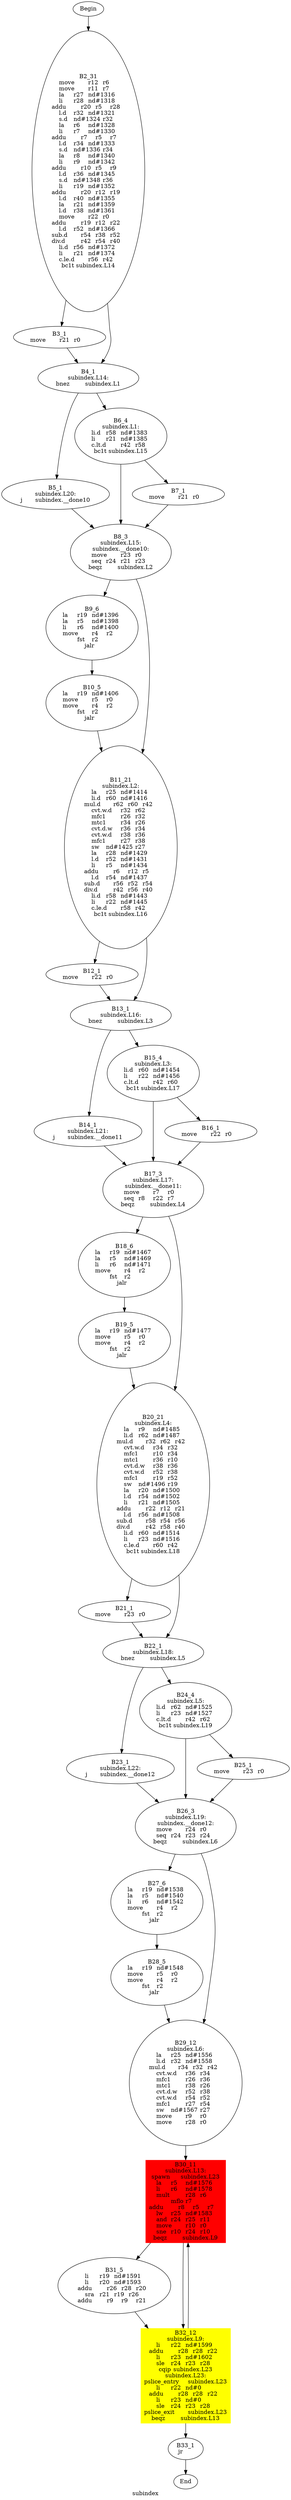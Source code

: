 digraph G{
	label = "subindex"	style = "dashed";
	color = purple;
	Node0 [label = "Begin"];
	Node0 -> {Node2 }
	Node1 [label = "End"];
	Node1 -> {}
	Node2 [label = "B2_31\nmove	r12	r6	\nmove	r11	r7	\nla	r27	nd#1316	\nli	r28	nd#1318	\naddu	r20	r5	r28	\nl.d	r32	nd#1321	\ns.d	nd#1324	r32	\nla	r6	nd#1328	\nli	r7	nd#1330	\naddu	r7	r5	r7	\nl.d	r34	nd#1333	\ns.d	nd#1336	r34	\nla	r8	nd#1340	\nli	r9	nd#1342	\naddu	r10	r5	r9	\nl.d	r36	nd#1345	\ns.d	nd#1348	r36	\nli	r19	nd#1352	\naddu	r20	r12	r19	\nl.d	r40	nd#1355	\nla	r21	nd#1359	\nl.d	r38	nd#1361	\nmove	r22	r0	\naddu	r19	r12	r22	\nl.d	r52	nd#1366	\nsub.d	r54	r38	r52	\ndiv.d	r42	r54	r40	\nli.d	r56	nd#1372	\nli	r21	nd#1374	\nc.le.d	r56	r42	\nbc1t	subindex.L14\n"];
	Node2 -> {Node3 Node4 }
	Node3 [label = "B3_1\nmove	r21	r0	\n"];
	Node3 -> {Node4 }
	Node4 [label = "B4_1\nsubindex.L14:\nbnez	subindex.L1\n"];
	Node4 -> {Node5 Node6 }
	Node5 [label = "B5_1\nsubindex.L20:\nj	subindex.__done10\n"];
	Node5 -> {Node8 }
	Node6 [label = "B6_4\nsubindex.L1:\nli.d	r58	nd#1383	\nli	r21	nd#1385	\nc.lt.d	r42	r58	\nbc1t	subindex.L15\n"];
	Node6 -> {Node7 Node8 }
	Node7 [label = "B7_1\nmove	r21	r0	\n"];
	Node7 -> {Node8 }
	Node8 [label = "B8_3\nsubindex.L15:\nsubindex.__done10:\nmove	r23	r0	\nseq	r24	r21	r23	\nbeqz	subindex.L2\n"];
	Node8 -> {Node9 Node11 }
	Node9 [label = "B9_6\nla	r19	nd#1396	\nla	r5	nd#1398	\nli	r6	nd#1400	\nmove	r4	r2	\nfst	r2	\njalr	\n"];
	Node9 -> {Node10 }
	Node10 [label = "B10_5\nla	r19	nd#1406	\nmove	r5	r0	\nmove	r4	r2	\nfst	r2	\njalr	\n"];
	Node10 -> {Node11 }
	Node11 [label = "B11_21\nsubindex.L2:\nla	r25	nd#1414	\nli.d	r60	nd#1416	\nmul.d	r62	r60	r42	\ncvt.w.d	r32	r62	\nmfc1	r26	r32	\nmtc1	r34	r26	\ncvt.d.w	r36	r34	\ncvt.w.d	r38	r36	\nmfc1	r27	r38	\nsw	nd#1425	r27	\nla	r28	nd#1429	\nl.d	r52	nd#1431	\nli	r5	nd#1434	\naddu	r6	r12	r5	\nl.d	r54	nd#1437	\nsub.d	r56	r52	r54	\ndiv.d	r42	r56	r40	\nli.d	r58	nd#1443	\nli	r22	nd#1445	\nc.le.d	r58	r42	\nbc1t	subindex.L16\n"];
	Node11 -> {Node12 Node13 }
	Node12 [label = "B12_1\nmove	r22	r0	\n"];
	Node12 -> {Node13 }
	Node13 [label = "B13_1\nsubindex.L16:\nbnez	subindex.L3\n"];
	Node13 -> {Node14 Node15 }
	Node14 [label = "B14_1\nsubindex.L21:\nj	subindex.__done11\n"];
	Node14 -> {Node17 }
	Node15 [label = "B15_4\nsubindex.L3:\nli.d	r60	nd#1454	\nli	r22	nd#1456	\nc.lt.d	r42	r60	\nbc1t	subindex.L17\n"];
	Node15 -> {Node16 Node17 }
	Node16 [label = "B16_1\nmove	r22	r0	\n"];
	Node16 -> {Node17 }
	Node17 [label = "B17_3\nsubindex.L17:\nsubindex.__done11:\nmove	r7	r0	\nseq	r8	r22	r7	\nbeqz	subindex.L4\n"];
	Node17 -> {Node18 Node20 }
	Node18 [label = "B18_6\nla	r19	nd#1467	\nla	r5	nd#1469	\nli	r6	nd#1471	\nmove	r4	r2	\nfst	r2	\njalr	\n"];
	Node18 -> {Node19 }
	Node19 [label = "B19_5\nla	r19	nd#1477	\nmove	r5	r0	\nmove	r4	r2	\nfst	r2	\njalr	\n"];
	Node19 -> {Node20 }
	Node20 [label = "B20_21\nsubindex.L4:\nla	r9	nd#1485	\nli.d	r62	nd#1487	\nmul.d	r32	r62	r42	\ncvt.w.d	r34	r32	\nmfc1	r10	r34	\nmtc1	r36	r10	\ncvt.d.w	r38	r36	\ncvt.w.d	r52	r38	\nmfc1	r19	r52	\nsw	nd#1496	r19	\nla	r20	nd#1500	\nl.d	r54	nd#1502	\nli	r21	nd#1505	\naddu	r22	r12	r21	\nl.d	r56	nd#1508	\nsub.d	r58	r54	r56	\ndiv.d	r42	r58	r40	\nli.d	r60	nd#1514	\nli	r23	nd#1516	\nc.le.d	r60	r42	\nbc1t	subindex.L18\n"];
	Node20 -> {Node21 Node22 }
	Node21 [label = "B21_1\nmove	r23	r0	\n"];
	Node21 -> {Node22 }
	Node22 [label = "B22_1\nsubindex.L18:\nbnez	subindex.L5\n"];
	Node22 -> {Node23 Node24 }
	Node23 [label = "B23_1\nsubindex.L22:\nj	subindex.__done12\n"];
	Node23 -> {Node26 }
	Node24 [label = "B24_4\nsubindex.L5:\nli.d	r62	nd#1525	\nli	r23	nd#1527	\nc.lt.d	r42	r62	\nbc1t	subindex.L19\n"];
	Node24 -> {Node25 Node26 }
	Node25 [label = "B25_1\nmove	r23	r0	\n"];
	Node25 -> {Node26 }
	Node26 [label = "B26_3\nsubindex.L19:\nsubindex.__done12:\nmove	r24	r0	\nseq	r24	r23	r24	\nbeqz	subindex.L6\n"];
	Node26 -> {Node27 Node29 }
	Node27 [label = "B27_6\nla	r19	nd#1538	\nla	r5	nd#1540	\nli	r6	nd#1542	\nmove	r4	r2	\nfst	r2	\njalr	\n"];
	Node27 -> {Node28 }
	Node28 [label = "B28_5\nla	r19	nd#1548	\nmove	r5	r0	\nmove	r4	r2	\nfst	r2	\njalr	\n"];
	Node28 -> {Node29 }
	Node29 [label = "B29_12\nsubindex.L6:\nla	r25	nd#1556	\nli.d	r32	nd#1558	\nmul.d	r34	r32	r42	\ncvt.w.d	r36	r34	\nmfc1	r26	r36	\nmtc1	r38	r26	\ncvt.d.w	r52	r38	\ncvt.w.d	r54	r52	\nmfc1	r27	r54	\nsw	nd#1567	r27	\nmove	r9	r0	\nmove	r28	r0	\n"];
	Node29 -> {Node30 }
	Node30 [label = "B30_11\nsubindex.L13:\nspawn	subindex.L23\nla	r5	nd#1576	\nli	r6	nd#1578	\nmult	r28	r6	\nmflo	r7	\naddu	r8	r5	r7	\nlw	r25	nd#1583	\nand	r24	r25	r11	\nmove	r10	r0	\nsne	r10	r24	r10	\nbeqz	subindex.L9\n"];
	Node30 -> {Node31 Node32 }
	Node31 [label = "B31_5\nli	r19	nd#1591	\nli	r20	nd#1593	\naddu	r26	r28	r20	\nsra	r21	r19	r26	\naddu	r9	r9	r21	\n"];
	Node31 -> {Node32 }
	Node32 [label = "B32_12\nsubindex.L9:\nli	r22	nd#1599	\naddu	r28	r28	r22	\nli	r23	nd#1602	\nsle	r24	r23	r28	\ncqip	subindex.L23\nsubindex.L23:\npslice_entry	subindex.L23\nli	r22	nd#0	\naddu	r28	r28	r22	\nli	r23	nd#0	\nsle	r24	r23	r28	\npslice_exit	subindex.L23\nbeqz	subindex.L13\n"];
	Node32 -> {Node33 Node30 }
	Node33 [label = "B33_1\njr	\n"];
	Node33 -> {Node1 }
	Node30 [shape = box ,style=filled ,color=red];
	Node32 [shape = polygon ,style=filled ,color=yellow];
}
